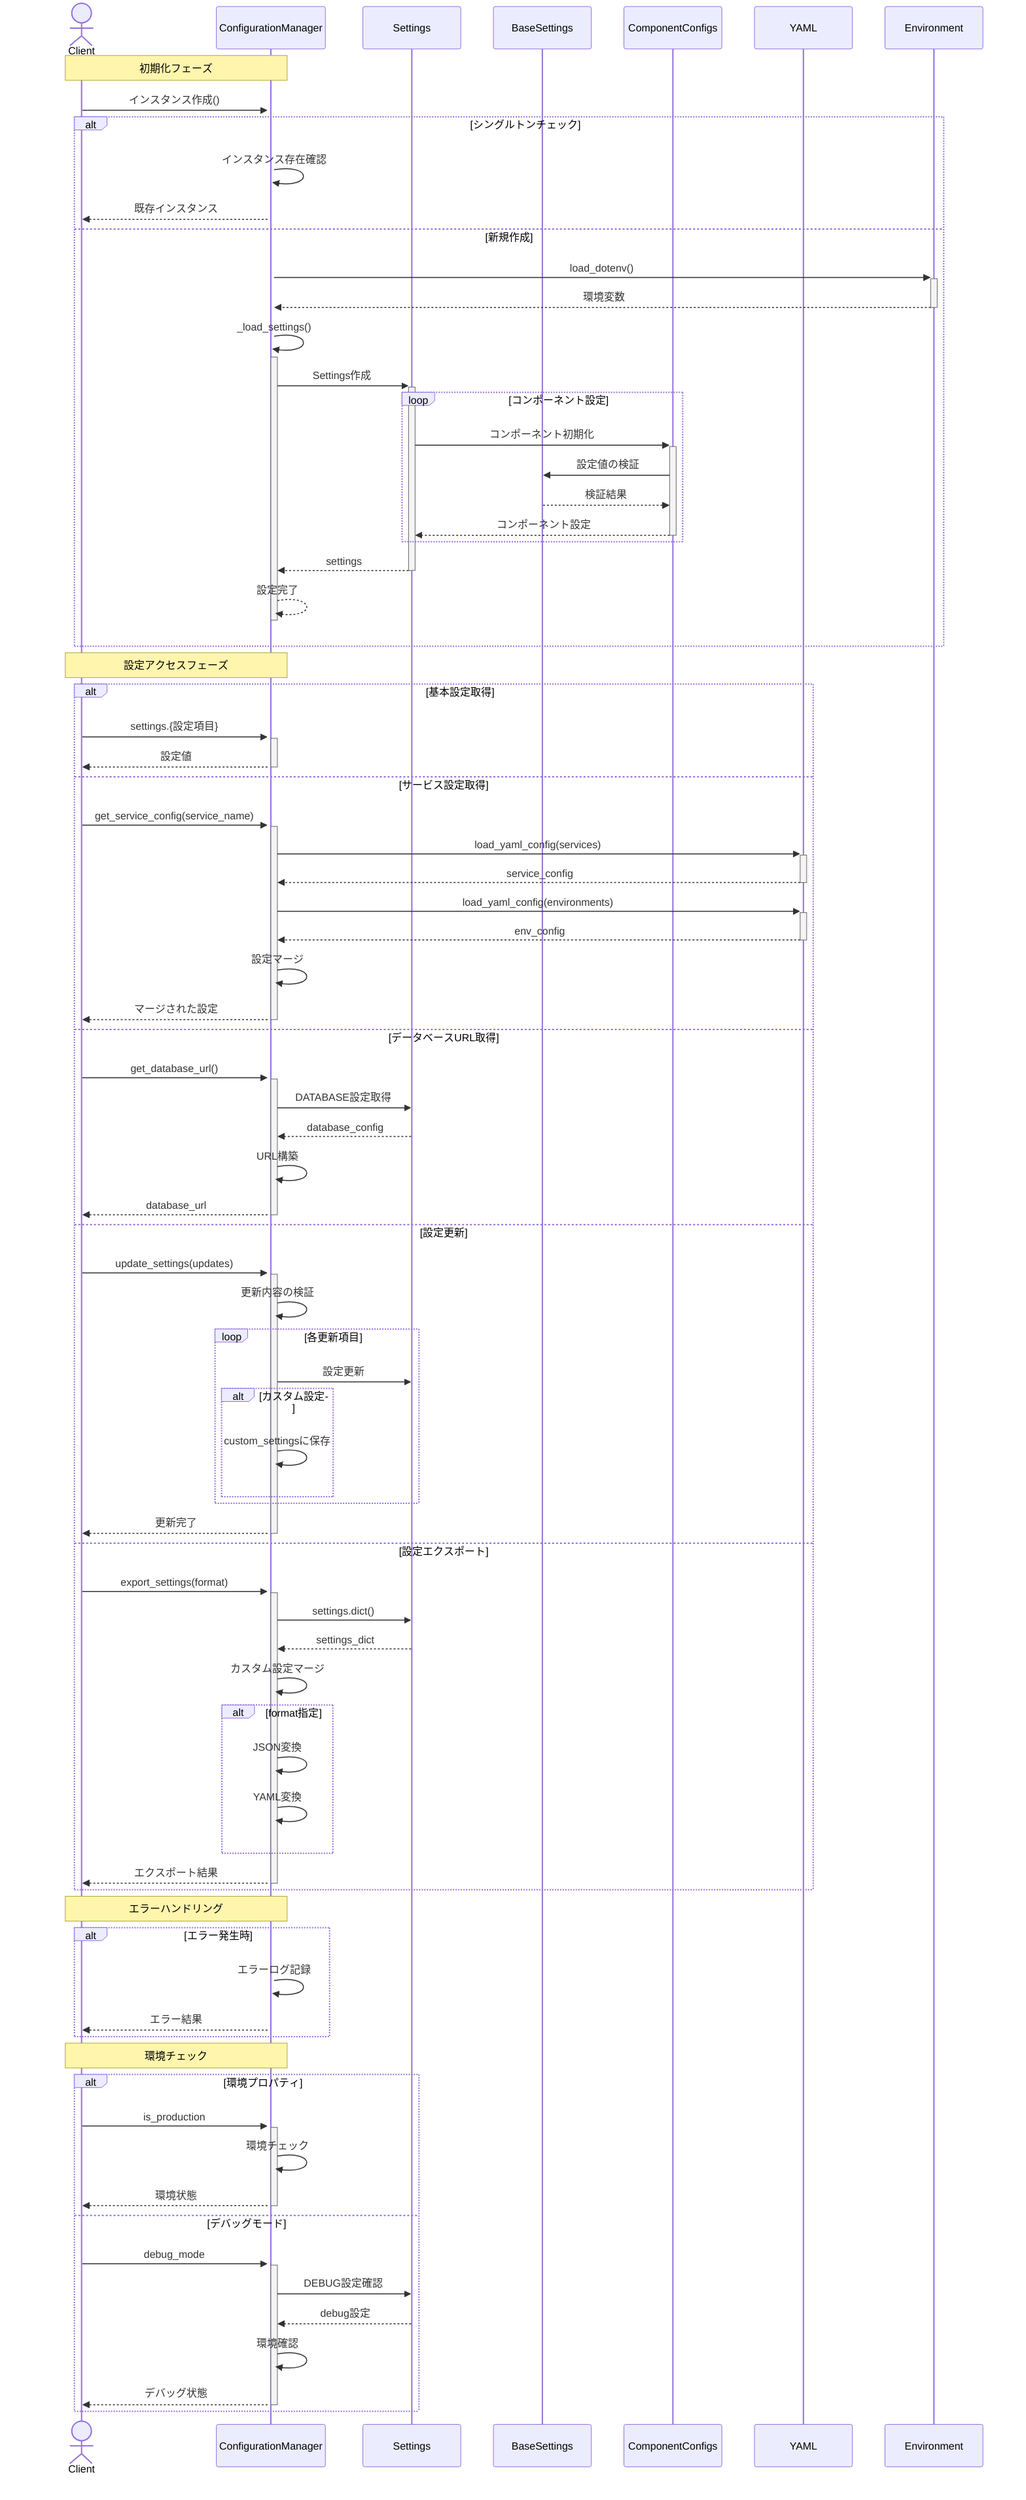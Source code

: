 sequenceDiagram
    actor Client
    participant CM as ConfigurationManager
    participant S as Settings
    participant BC as BaseSettings
    participant CC as ComponentConfigs
    participant YM as YAML
    participant ENV as Environment
    
    Note over Client,CM: 初期化フェーズ
    Client->>+CM: インスタンス作成()
    
    alt シングルトンチェック
        CM->>CM: インスタンス存在確認
        CM-->>Client: 既存インスタンス
    else 新規作成
        CM->>+ENV: load_dotenv()
        ENV-->>-CM: 環境変数
        
        CM->>+CM: _load_settings()
        CM->>+S: Settings作成
        
        loop コンポーネント設定
            S->>+CC: コンポーネント初期化
            CC->>BC: 設定値の検証
            BC-->>CC: 検証結果
            CC-->>-S: コンポーネント設定
        end
        
        S-->>-CM: settings
        CM-->>-CM: 設定完了
    end
    
    Note over Client,CM: 設定アクセスフェーズ
    
    alt 基本設定取得
        Client->>+CM: settings.{設定項目}
        CM-->>-Client: 設定値
    
    else サービス設定取得
        Client->>+CM: get_service_config(service_name)
        CM->>+YM: load_yaml_config(services)
        YM-->>-CM: service_config
        CM->>+YM: load_yaml_config(environments)
        YM-->>-CM: env_config
        CM->>CM: 設定マージ
        CM-->>-Client: マージされた設定
    
    else データベースURL取得
        Client->>+CM: get_database_url()
        CM->>S: DATABASE設定取得
        S-->>CM: database_config
        CM->>CM: URL構築
        CM-->>-Client: database_url
    
    else 設定更新
        Client->>+CM: update_settings(updates)
        CM->>CM: 更新内容の検証
        loop 各更新項目
            CM->>S: 設定更新
            alt カスタム設定
                CM->>CM: custom_settingsに保存
            end
        end
        CM-->>-Client: 更新完了
    
    else 設定エクスポート
        Client->>+CM: export_settings(format)
        CM->>S: settings.dict()
        S-->>CM: settings_dict
        CM->>CM: カスタム設定マージ
        alt format指定
            CM->>CM: JSON変換
            CM->>CM: YAML変換
        end
        CM-->>-Client: エクスポート結果
    end
    
    Note over Client,CM: エラーハンドリング
    alt エラー発生時
        CM->>CM: エラーログ記録
        CM-->>Client: エラー結果
    end
    
    Note over Client,CM: 環境チェック
    alt 環境プロパティ
        Client->>+CM: is_production
        CM->>CM: 環境チェック
        CM-->>-Client: 環境状態
    
    else デバッグモード
        Client->>+CM: debug_mode
        CM->>S: DEBUG設定確認
        S-->>CM: debug設定
        CM->>CM: 環境確認
        CM-->>-Client: デバッグ状態
    end